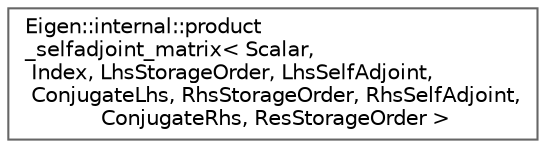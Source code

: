 digraph "类继承关系图"
{
 // LATEX_PDF_SIZE
  bgcolor="transparent";
  edge [fontname=Helvetica,fontsize=10,labelfontname=Helvetica,labelfontsize=10];
  node [fontname=Helvetica,fontsize=10,shape=box,height=0.2,width=0.4];
  rankdir="LR";
  Node0 [id="Node000000",label="Eigen::internal::product\l_selfadjoint_matrix\< Scalar,\l Index, LhsStorageOrder, LhsSelfAdjoint,\l ConjugateLhs, RhsStorageOrder, RhsSelfAdjoint,\l ConjugateRhs, ResStorageOrder \>",height=0.2,width=0.4,color="grey40", fillcolor="white", style="filled",URL="$struct_eigen_1_1internal_1_1product__selfadjoint__matrix.html",tooltip=" "];
}

